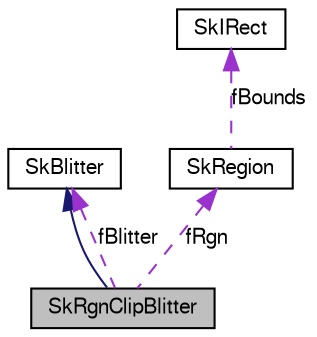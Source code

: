 digraph G
{
  edge [fontname="FreeSans",fontsize="10",labelfontname="FreeSans",labelfontsize="10"];
  node [fontname="FreeSans",fontsize="10",shape=record];
  Node1 [label="SkRgnClipBlitter",height=0.2,width=0.4,color="black", fillcolor="grey75", style="filled" fontcolor="black"];
  Node2 -> Node1 [dir=back,color="midnightblue",fontsize="10",style="solid",fontname="FreeSans"];
  Node2 [label="SkBlitter",height=0.2,width=0.4,color="black", fillcolor="white", style="filled",URL="$class_sk_blitter.html"];
  Node3 -> Node1 [dir=back,color="darkorchid3",fontsize="10",style="dashed",label="fRgn",fontname="FreeSans"];
  Node3 [label="SkRegion",height=0.2,width=0.4,color="black", fillcolor="white", style="filled",URL="$class_sk_region.html"];
  Node4 -> Node3 [dir=back,color="darkorchid3",fontsize="10",style="dashed",label="fBounds",fontname="FreeSans"];
  Node4 [label="SkIRect",height=0.2,width=0.4,color="black", fillcolor="white", style="filled",URL="$struct_sk_i_rect.html"];
  Node2 -> Node1 [dir=back,color="darkorchid3",fontsize="10",style="dashed",label="fBlitter",fontname="FreeSans"];
}
